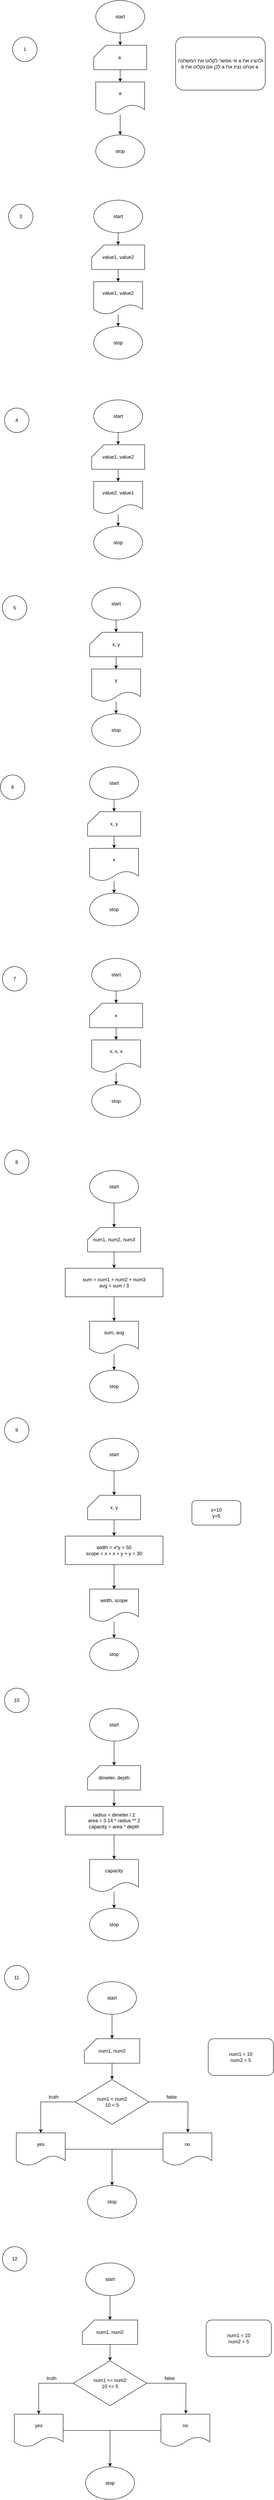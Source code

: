 <mxfile version="24.0.1" type="google">
  <diagram name="‫עמוד-1‬" id="jV4kag8LanZe_b8jScsQ">
    <mxGraphModel dx="1050" dy="522" grid="1" gridSize="10" guides="1" tooltips="1" connect="1" arrows="1" fold="1" page="1" pageScale="1" pageWidth="827" pageHeight="1169" math="0" shadow="0">
      <root>
        <mxCell id="0" />
        <mxCell id="1" parent="0" />
        <mxCell id="_x7ozsy8uip6_wXLNFhZ-5" value="" style="edgeStyle=orthogonalEdgeStyle;rounded=0;orthogonalLoop=1;jettySize=auto;html=1;" parent="1" source="_x7ozsy8uip6_wXLNFhZ-1" target="_x7ozsy8uip6_wXLNFhZ-3" edge="1">
          <mxGeometry relative="1" as="geometry" />
        </mxCell>
        <mxCell id="_x7ozsy8uip6_wXLNFhZ-1" value="start" style="ellipse;whiteSpace=wrap;html=1;" parent="1" vertex="1">
          <mxGeometry x="294" y="30" width="120" height="80" as="geometry" />
        </mxCell>
        <mxCell id="_x7ozsy8uip6_wXLNFhZ-2" value="stop" style="ellipse;whiteSpace=wrap;html=1;" parent="1" vertex="1">
          <mxGeometry x="294" y="360" width="120" height="80" as="geometry" />
        </mxCell>
        <mxCell id="_x7ozsy8uip6_wXLNFhZ-6" value="" style="edgeStyle=orthogonalEdgeStyle;rounded=0;orthogonalLoop=1;jettySize=auto;html=1;" parent="1" source="_x7ozsy8uip6_wXLNFhZ-3" target="_x7ozsy8uip6_wXLNFhZ-4" edge="1">
          <mxGeometry relative="1" as="geometry" />
        </mxCell>
        <mxCell id="_x7ozsy8uip6_wXLNFhZ-3" value="a&amp;nbsp;" style="shape=card;whiteSpace=wrap;html=1;" parent="1" vertex="1">
          <mxGeometry x="289" y="140" width="130" height="60" as="geometry" />
        </mxCell>
        <mxCell id="_x7ozsy8uip6_wXLNFhZ-7" value="" style="edgeStyle=orthogonalEdgeStyle;rounded=0;orthogonalLoop=1;jettySize=auto;html=1;" parent="1" source="_x7ozsy8uip6_wXLNFhZ-4" target="_x7ozsy8uip6_wXLNFhZ-2" edge="1">
          <mxGeometry relative="1" as="geometry" />
        </mxCell>
        <mxCell id="_x7ozsy8uip6_wXLNFhZ-4" value="a" style="shape=document;whiteSpace=wrap;html=1;boundedLbl=1;" parent="1" vertex="1">
          <mxGeometry x="294" y="230" width="120" height="80" as="geometry" />
        </mxCell>
        <mxCell id="_x7ozsy8uip6_wXLNFhZ-8" value="אי אפשר לקלוט את המשתנה a ולהציג את b לכן אם נקלוט את a אנחנו נציג את a&amp;nbsp;" style="rounded=1;whiteSpace=wrap;html=1;" parent="1" vertex="1">
          <mxGeometry x="490" y="120" width="220" height="130" as="geometry" />
        </mxCell>
        <mxCell id="_x7ozsy8uip6_wXLNFhZ-9" value="" style="edgeStyle=orthogonalEdgeStyle;rounded=0;orthogonalLoop=1;jettySize=auto;html=1;" parent="1" source="_x7ozsy8uip6_wXLNFhZ-10" target="_x7ozsy8uip6_wXLNFhZ-13" edge="1">
          <mxGeometry relative="1" as="geometry" />
        </mxCell>
        <mxCell id="_x7ozsy8uip6_wXLNFhZ-10" value="start" style="ellipse;whiteSpace=wrap;html=1;" parent="1" vertex="1">
          <mxGeometry x="289" y="520" width="120" height="80" as="geometry" />
        </mxCell>
        <mxCell id="_x7ozsy8uip6_wXLNFhZ-11" value="stop" style="ellipse;whiteSpace=wrap;html=1;" parent="1" vertex="1">
          <mxGeometry x="289" y="830" width="120" height="80" as="geometry" />
        </mxCell>
        <mxCell id="_x7ozsy8uip6_wXLNFhZ-12" value="" style="edgeStyle=orthogonalEdgeStyle;rounded=0;orthogonalLoop=1;jettySize=auto;html=1;" parent="1" source="_x7ozsy8uip6_wXLNFhZ-13" target="_x7ozsy8uip6_wXLNFhZ-15" edge="1">
          <mxGeometry relative="1" as="geometry" />
        </mxCell>
        <mxCell id="_x7ozsy8uip6_wXLNFhZ-13" value="value1, value2" style="shape=card;whiteSpace=wrap;html=1;" parent="1" vertex="1">
          <mxGeometry x="284" y="630" width="130" height="60" as="geometry" />
        </mxCell>
        <mxCell id="_x7ozsy8uip6_wXLNFhZ-19" value="" style="edgeStyle=orthogonalEdgeStyle;rounded=0;orthogonalLoop=1;jettySize=auto;html=1;" parent="1" source="_x7ozsy8uip6_wXLNFhZ-15" edge="1">
          <mxGeometry relative="1" as="geometry">
            <mxPoint x="349" y="830" as="targetPoint" />
          </mxGeometry>
        </mxCell>
        <mxCell id="_x7ozsy8uip6_wXLNFhZ-15" value="value1, value2" style="shape=document;whiteSpace=wrap;html=1;boundedLbl=1;" parent="1" vertex="1">
          <mxGeometry x="289" y="720" width="120" height="80" as="geometry" />
        </mxCell>
        <mxCell id="_x7ozsy8uip6_wXLNFhZ-21" value="" style="edgeStyle=orthogonalEdgeStyle;rounded=0;orthogonalLoop=1;jettySize=auto;html=1;" parent="1" source="_x7ozsy8uip6_wXLNFhZ-22" target="_x7ozsy8uip6_wXLNFhZ-25" edge="1">
          <mxGeometry relative="1" as="geometry" />
        </mxCell>
        <mxCell id="_x7ozsy8uip6_wXLNFhZ-22" value="start" style="ellipse;whiteSpace=wrap;html=1;" parent="1" vertex="1">
          <mxGeometry x="289" y="1010" width="120" height="80" as="geometry" />
        </mxCell>
        <mxCell id="_x7ozsy8uip6_wXLNFhZ-23" value="stop" style="ellipse;whiteSpace=wrap;html=1;" parent="1" vertex="1">
          <mxGeometry x="289" y="1320" width="120" height="80" as="geometry" />
        </mxCell>
        <mxCell id="_x7ozsy8uip6_wXLNFhZ-24" value="" style="edgeStyle=orthogonalEdgeStyle;rounded=0;orthogonalLoop=1;jettySize=auto;html=1;" parent="1" source="_x7ozsy8uip6_wXLNFhZ-25" target="_x7ozsy8uip6_wXLNFhZ-27" edge="1">
          <mxGeometry relative="1" as="geometry" />
        </mxCell>
        <mxCell id="_x7ozsy8uip6_wXLNFhZ-25" value="value1, value2" style="shape=card;whiteSpace=wrap;html=1;" parent="1" vertex="1">
          <mxGeometry x="284" y="1120" width="130" height="60" as="geometry" />
        </mxCell>
        <mxCell id="_x7ozsy8uip6_wXLNFhZ-26" value="" style="edgeStyle=orthogonalEdgeStyle;rounded=0;orthogonalLoop=1;jettySize=auto;html=1;" parent="1" source="_x7ozsy8uip6_wXLNFhZ-27" edge="1">
          <mxGeometry relative="1" as="geometry">
            <mxPoint x="349" y="1320" as="targetPoint" />
          </mxGeometry>
        </mxCell>
        <mxCell id="_x7ozsy8uip6_wXLNFhZ-27" value="value2, value1" style="shape=document;whiteSpace=wrap;html=1;boundedLbl=1;" parent="1" vertex="1">
          <mxGeometry x="289" y="1210" width="120" height="80" as="geometry" />
        </mxCell>
        <mxCell id="_x7ozsy8uip6_wXLNFhZ-28" value="1" style="ellipse;whiteSpace=wrap;html=1;aspect=fixed;" parent="1" vertex="1">
          <mxGeometry x="90" y="120" width="60" height="60" as="geometry" />
        </mxCell>
        <mxCell id="_x7ozsy8uip6_wXLNFhZ-36" value="4" style="ellipse;whiteSpace=wrap;html=1;aspect=fixed;" parent="1" vertex="1">
          <mxGeometry x="70" y="1030" width="60" height="60" as="geometry" />
        </mxCell>
        <mxCell id="_x7ozsy8uip6_wXLNFhZ-37" value="3" style="ellipse;whiteSpace=wrap;html=1;aspect=fixed;" parent="1" vertex="1">
          <mxGeometry x="80" y="530" width="60" height="60" as="geometry" />
        </mxCell>
        <mxCell id="_x7ozsy8uip6_wXLNFhZ-38" value="" style="edgeStyle=orthogonalEdgeStyle;rounded=0;orthogonalLoop=1;jettySize=auto;html=1;" parent="1" source="_x7ozsy8uip6_wXLNFhZ-39" target="_x7ozsy8uip6_wXLNFhZ-42" edge="1">
          <mxGeometry relative="1" as="geometry" />
        </mxCell>
        <mxCell id="_x7ozsy8uip6_wXLNFhZ-39" value="start" style="ellipse;whiteSpace=wrap;html=1;" parent="1" vertex="1">
          <mxGeometry x="284" y="1470" width="120" height="80" as="geometry" />
        </mxCell>
        <mxCell id="_x7ozsy8uip6_wXLNFhZ-40" value="stop" style="ellipse;whiteSpace=wrap;html=1;" parent="1" vertex="1">
          <mxGeometry x="284" y="1780" width="120" height="80" as="geometry" />
        </mxCell>
        <mxCell id="_x7ozsy8uip6_wXLNFhZ-41" value="" style="edgeStyle=orthogonalEdgeStyle;rounded=0;orthogonalLoop=1;jettySize=auto;html=1;" parent="1" source="_x7ozsy8uip6_wXLNFhZ-42" target="_x7ozsy8uip6_wXLNFhZ-44" edge="1">
          <mxGeometry relative="1" as="geometry" />
        </mxCell>
        <mxCell id="_x7ozsy8uip6_wXLNFhZ-42" value="x, y" style="shape=card;whiteSpace=wrap;html=1;" parent="1" vertex="1">
          <mxGeometry x="279" y="1580" width="130" height="60" as="geometry" />
        </mxCell>
        <mxCell id="_x7ozsy8uip6_wXLNFhZ-43" value="" style="edgeStyle=orthogonalEdgeStyle;rounded=0;orthogonalLoop=1;jettySize=auto;html=1;" parent="1" source="_x7ozsy8uip6_wXLNFhZ-44" edge="1">
          <mxGeometry relative="1" as="geometry">
            <mxPoint x="344" y="1780" as="targetPoint" />
          </mxGeometry>
        </mxCell>
        <mxCell id="_x7ozsy8uip6_wXLNFhZ-44" value="y" style="shape=document;whiteSpace=wrap;html=1;boundedLbl=1;" parent="1" vertex="1">
          <mxGeometry x="284" y="1670" width="120" height="80" as="geometry" />
        </mxCell>
        <mxCell id="_x7ozsy8uip6_wXLNFhZ-45" value="5" style="ellipse;whiteSpace=wrap;html=1;aspect=fixed;" parent="1" vertex="1">
          <mxGeometry x="65" y="1490" width="60" height="60" as="geometry" />
        </mxCell>
        <mxCell id="_x7ozsy8uip6_wXLNFhZ-46" value="" style="edgeStyle=orthogonalEdgeStyle;rounded=0;orthogonalLoop=1;jettySize=auto;html=1;" parent="1" source="_x7ozsy8uip6_wXLNFhZ-47" target="_x7ozsy8uip6_wXLNFhZ-50" edge="1">
          <mxGeometry relative="1" as="geometry" />
        </mxCell>
        <mxCell id="_x7ozsy8uip6_wXLNFhZ-47" value="start" style="ellipse;whiteSpace=wrap;html=1;" parent="1" vertex="1">
          <mxGeometry x="279" y="1910" width="120" height="80" as="geometry" />
        </mxCell>
        <mxCell id="_x7ozsy8uip6_wXLNFhZ-48" value="stop" style="ellipse;whiteSpace=wrap;html=1;" parent="1" vertex="1">
          <mxGeometry x="279" y="2220" width="120" height="80" as="geometry" />
        </mxCell>
        <mxCell id="_x7ozsy8uip6_wXLNFhZ-49" value="" style="edgeStyle=orthogonalEdgeStyle;rounded=0;orthogonalLoop=1;jettySize=auto;html=1;" parent="1" source="_x7ozsy8uip6_wXLNFhZ-50" target="_x7ozsy8uip6_wXLNFhZ-52" edge="1">
          <mxGeometry relative="1" as="geometry" />
        </mxCell>
        <mxCell id="_x7ozsy8uip6_wXLNFhZ-50" value="x, y" style="shape=card;whiteSpace=wrap;html=1;" parent="1" vertex="1">
          <mxGeometry x="274" y="2020" width="130" height="60" as="geometry" />
        </mxCell>
        <mxCell id="_x7ozsy8uip6_wXLNFhZ-51" value="" style="edgeStyle=orthogonalEdgeStyle;rounded=0;orthogonalLoop=1;jettySize=auto;html=1;" parent="1" source="_x7ozsy8uip6_wXLNFhZ-52" edge="1">
          <mxGeometry relative="1" as="geometry">
            <mxPoint x="339" y="2220" as="targetPoint" />
          </mxGeometry>
        </mxCell>
        <mxCell id="_x7ozsy8uip6_wXLNFhZ-52" value="x" style="shape=document;whiteSpace=wrap;html=1;boundedLbl=1;" parent="1" vertex="1">
          <mxGeometry x="279" y="2110" width="120" height="80" as="geometry" />
        </mxCell>
        <mxCell id="_x7ozsy8uip6_wXLNFhZ-53" value="6" style="ellipse;whiteSpace=wrap;html=1;aspect=fixed;" parent="1" vertex="1">
          <mxGeometry x="60" y="1930" width="60" height="60" as="geometry" />
        </mxCell>
        <mxCell id="_x7ozsy8uip6_wXLNFhZ-54" value="" style="edgeStyle=orthogonalEdgeStyle;rounded=0;orthogonalLoop=1;jettySize=auto;html=1;" parent="1" source="_x7ozsy8uip6_wXLNFhZ-55" target="_x7ozsy8uip6_wXLNFhZ-58" edge="1">
          <mxGeometry relative="1" as="geometry" />
        </mxCell>
        <mxCell id="_x7ozsy8uip6_wXLNFhZ-55" value="start" style="ellipse;whiteSpace=wrap;html=1;" parent="1" vertex="1">
          <mxGeometry x="284" y="2380" width="120" height="80" as="geometry" />
        </mxCell>
        <mxCell id="_x7ozsy8uip6_wXLNFhZ-56" value="stop" style="ellipse;whiteSpace=wrap;html=1;" parent="1" vertex="1">
          <mxGeometry x="284" y="2690" width="120" height="80" as="geometry" />
        </mxCell>
        <mxCell id="_x7ozsy8uip6_wXLNFhZ-57" value="" style="edgeStyle=orthogonalEdgeStyle;rounded=0;orthogonalLoop=1;jettySize=auto;html=1;" parent="1" source="_x7ozsy8uip6_wXLNFhZ-58" target="_x7ozsy8uip6_wXLNFhZ-60" edge="1">
          <mxGeometry relative="1" as="geometry" />
        </mxCell>
        <mxCell id="_x7ozsy8uip6_wXLNFhZ-58" value="x" style="shape=card;whiteSpace=wrap;html=1;" parent="1" vertex="1">
          <mxGeometry x="279" y="2490" width="130" height="60" as="geometry" />
        </mxCell>
        <mxCell id="_x7ozsy8uip6_wXLNFhZ-59" value="" style="edgeStyle=orthogonalEdgeStyle;rounded=0;orthogonalLoop=1;jettySize=auto;html=1;" parent="1" source="_x7ozsy8uip6_wXLNFhZ-60" edge="1">
          <mxGeometry relative="1" as="geometry">
            <mxPoint x="344" y="2690" as="targetPoint" />
          </mxGeometry>
        </mxCell>
        <mxCell id="_x7ozsy8uip6_wXLNFhZ-60" value="x, x, x" style="shape=document;whiteSpace=wrap;html=1;boundedLbl=1;" parent="1" vertex="1">
          <mxGeometry x="284" y="2580" width="120" height="80" as="geometry" />
        </mxCell>
        <mxCell id="_x7ozsy8uip6_wXLNFhZ-61" value="7" style="ellipse;whiteSpace=wrap;html=1;aspect=fixed;" parent="1" vertex="1">
          <mxGeometry x="65" y="2400" width="60" height="60" as="geometry" />
        </mxCell>
        <mxCell id="_x7ozsy8uip6_wXLNFhZ-62" value="8" style="ellipse;whiteSpace=wrap;html=1;aspect=fixed;" parent="1" vertex="1">
          <mxGeometry x="70" y="2850" width="60" height="60" as="geometry" />
        </mxCell>
        <mxCell id="_x7ozsy8uip6_wXLNFhZ-65" value="" style="edgeStyle=orthogonalEdgeStyle;rounded=0;orthogonalLoop=1;jettySize=auto;html=1;" parent="1" source="_x7ozsy8uip6_wXLNFhZ-63" target="_x7ozsy8uip6_wXLNFhZ-64" edge="1">
          <mxGeometry relative="1" as="geometry" />
        </mxCell>
        <mxCell id="_x7ozsy8uip6_wXLNFhZ-63" value="start" style="ellipse;whiteSpace=wrap;html=1;" parent="1" vertex="1">
          <mxGeometry x="279" y="2900" width="120" height="80" as="geometry" />
        </mxCell>
        <mxCell id="_x7ozsy8uip6_wXLNFhZ-67" value="" style="edgeStyle=orthogonalEdgeStyle;rounded=0;orthogonalLoop=1;jettySize=auto;html=1;" parent="1" source="_x7ozsy8uip6_wXLNFhZ-64" target="_x7ozsy8uip6_wXLNFhZ-66" edge="1">
          <mxGeometry relative="1" as="geometry" />
        </mxCell>
        <mxCell id="_x7ozsy8uip6_wXLNFhZ-64" value="num1, num2, num3" style="shape=card;whiteSpace=wrap;html=1;" parent="1" vertex="1">
          <mxGeometry x="274" y="3040" width="130" height="60" as="geometry" />
        </mxCell>
        <mxCell id="_x7ozsy8uip6_wXLNFhZ-69" value="" style="edgeStyle=orthogonalEdgeStyle;rounded=0;orthogonalLoop=1;jettySize=auto;html=1;" parent="1" source="_x7ozsy8uip6_wXLNFhZ-66" target="_x7ozsy8uip6_wXLNFhZ-68" edge="1">
          <mxGeometry relative="1" as="geometry" />
        </mxCell>
        <mxCell id="_x7ozsy8uip6_wXLNFhZ-66" value="sum = num1 + num2 + num3&lt;br&gt;avg = sum / 3" style="rounded=0;whiteSpace=wrap;html=1;" parent="1" vertex="1">
          <mxGeometry x="219" y="3140" width="240" height="70" as="geometry" />
        </mxCell>
        <mxCell id="_x7ozsy8uip6_wXLNFhZ-71" value="" style="edgeStyle=orthogonalEdgeStyle;rounded=0;orthogonalLoop=1;jettySize=auto;html=1;" parent="1" source="_x7ozsy8uip6_wXLNFhZ-68" target="_x7ozsy8uip6_wXLNFhZ-70" edge="1">
          <mxGeometry relative="1" as="geometry" />
        </mxCell>
        <mxCell id="_x7ozsy8uip6_wXLNFhZ-68" value="sum, avg" style="shape=document;whiteSpace=wrap;html=1;boundedLbl=1;" parent="1" vertex="1">
          <mxGeometry x="279" y="3270" width="120" height="80" as="geometry" />
        </mxCell>
        <mxCell id="_x7ozsy8uip6_wXLNFhZ-70" value="stop" style="ellipse;whiteSpace=wrap;html=1;" parent="1" vertex="1">
          <mxGeometry x="279" y="3390" width="120" height="80" as="geometry" />
        </mxCell>
        <mxCell id="_x7ozsy8uip6_wXLNFhZ-72" value="9" style="ellipse;whiteSpace=wrap;html=1;aspect=fixed;" parent="1" vertex="1">
          <mxGeometry x="70" y="3507" width="60" height="60" as="geometry" />
        </mxCell>
        <mxCell id="_x7ozsy8uip6_wXLNFhZ-73" value="" style="edgeStyle=orthogonalEdgeStyle;rounded=0;orthogonalLoop=1;jettySize=auto;html=1;" parent="1" source="_x7ozsy8uip6_wXLNFhZ-74" target="_x7ozsy8uip6_wXLNFhZ-76" edge="1">
          <mxGeometry relative="1" as="geometry" />
        </mxCell>
        <mxCell id="_x7ozsy8uip6_wXLNFhZ-74" value="start" style="ellipse;whiteSpace=wrap;html=1;" parent="1" vertex="1">
          <mxGeometry x="279" y="3557" width="120" height="80" as="geometry" />
        </mxCell>
        <mxCell id="_x7ozsy8uip6_wXLNFhZ-75" value="" style="edgeStyle=orthogonalEdgeStyle;rounded=0;orthogonalLoop=1;jettySize=auto;html=1;" parent="1" source="_x7ozsy8uip6_wXLNFhZ-76" target="_x7ozsy8uip6_wXLNFhZ-78" edge="1">
          <mxGeometry relative="1" as="geometry" />
        </mxCell>
        <mxCell id="_x7ozsy8uip6_wXLNFhZ-76" value="x, y" style="shape=card;whiteSpace=wrap;html=1;" parent="1" vertex="1">
          <mxGeometry x="274" y="3697" width="130" height="60" as="geometry" />
        </mxCell>
        <mxCell id="_x7ozsy8uip6_wXLNFhZ-77" value="" style="edgeStyle=orthogonalEdgeStyle;rounded=0;orthogonalLoop=1;jettySize=auto;html=1;" parent="1" source="_x7ozsy8uip6_wXLNFhZ-78" target="_x7ozsy8uip6_wXLNFhZ-80" edge="1">
          <mxGeometry relative="1" as="geometry" />
        </mxCell>
        <mxCell id="_x7ozsy8uip6_wXLNFhZ-78" value="width = x*y = 50&lt;br&gt;scope = x + x + y + y = 30" style="rounded=0;whiteSpace=wrap;html=1;" parent="1" vertex="1">
          <mxGeometry x="219" y="3797" width="240" height="70" as="geometry" />
        </mxCell>
        <mxCell id="_x7ozsy8uip6_wXLNFhZ-79" value="" style="edgeStyle=orthogonalEdgeStyle;rounded=0;orthogonalLoop=1;jettySize=auto;html=1;" parent="1" source="_x7ozsy8uip6_wXLNFhZ-80" target="_x7ozsy8uip6_wXLNFhZ-81" edge="1">
          <mxGeometry relative="1" as="geometry" />
        </mxCell>
        <mxCell id="_x7ozsy8uip6_wXLNFhZ-80" value="width, scope" style="shape=document;whiteSpace=wrap;html=1;boundedLbl=1;" parent="1" vertex="1">
          <mxGeometry x="279" y="3927" width="120" height="80" as="geometry" />
        </mxCell>
        <mxCell id="_x7ozsy8uip6_wXLNFhZ-81" value="stop" style="ellipse;whiteSpace=wrap;html=1;" parent="1" vertex="1">
          <mxGeometry x="279" y="4047" width="120" height="80" as="geometry" />
        </mxCell>
        <mxCell id="_x7ozsy8uip6_wXLNFhZ-82" value="x=10&lt;br&gt;y=5" style="rounded=1;whiteSpace=wrap;html=1;" parent="1" vertex="1">
          <mxGeometry x="530" y="3710" width="120" height="60" as="geometry" />
        </mxCell>
        <mxCell id="_x7ozsy8uip6_wXLNFhZ-83" value="10" style="ellipse;whiteSpace=wrap;html=1;aspect=fixed;" parent="1" vertex="1">
          <mxGeometry x="70" y="4170" width="60" height="60" as="geometry" />
        </mxCell>
        <mxCell id="_x7ozsy8uip6_wXLNFhZ-84" value="" style="edgeStyle=orthogonalEdgeStyle;rounded=0;orthogonalLoop=1;jettySize=auto;html=1;" parent="1" source="_x7ozsy8uip6_wXLNFhZ-85" target="_x7ozsy8uip6_wXLNFhZ-87" edge="1">
          <mxGeometry relative="1" as="geometry" />
        </mxCell>
        <mxCell id="_x7ozsy8uip6_wXLNFhZ-85" value="start" style="ellipse;whiteSpace=wrap;html=1;" parent="1" vertex="1">
          <mxGeometry x="279" y="4220" width="120" height="80" as="geometry" />
        </mxCell>
        <mxCell id="_x7ozsy8uip6_wXLNFhZ-86" value="" style="edgeStyle=orthogonalEdgeStyle;rounded=0;orthogonalLoop=1;jettySize=auto;html=1;" parent="1" source="_x7ozsy8uip6_wXLNFhZ-87" target="_x7ozsy8uip6_wXLNFhZ-89" edge="1">
          <mxGeometry relative="1" as="geometry" />
        </mxCell>
        <mxCell id="_x7ozsy8uip6_wXLNFhZ-87" value="dimeter, depth" style="shape=card;whiteSpace=wrap;html=1;" parent="1" vertex="1">
          <mxGeometry x="274" y="4360" width="130" height="60" as="geometry" />
        </mxCell>
        <mxCell id="_x7ozsy8uip6_wXLNFhZ-88" value="" style="edgeStyle=orthogonalEdgeStyle;rounded=0;orthogonalLoop=1;jettySize=auto;html=1;" parent="1" source="_x7ozsy8uip6_wXLNFhZ-89" target="_x7ozsy8uip6_wXLNFhZ-91" edge="1">
          <mxGeometry relative="1" as="geometry" />
        </mxCell>
        <mxCell id="_x7ozsy8uip6_wXLNFhZ-89" value="radius = dimeter / 2&lt;br&gt;area = 3.14 * radius ** 2&lt;br&gt;capacity = area * depth" style="rounded=0;whiteSpace=wrap;html=1;" parent="1" vertex="1">
          <mxGeometry x="219" y="4460" width="240" height="70" as="geometry" />
        </mxCell>
        <mxCell id="_x7ozsy8uip6_wXLNFhZ-90" value="" style="edgeStyle=orthogonalEdgeStyle;rounded=0;orthogonalLoop=1;jettySize=auto;html=1;" parent="1" source="_x7ozsy8uip6_wXLNFhZ-91" target="_x7ozsy8uip6_wXLNFhZ-92" edge="1">
          <mxGeometry relative="1" as="geometry" />
        </mxCell>
        <mxCell id="_x7ozsy8uip6_wXLNFhZ-91" value="capacity" style="shape=document;whiteSpace=wrap;html=1;boundedLbl=1;" parent="1" vertex="1">
          <mxGeometry x="279" y="4590" width="120" height="80" as="geometry" />
        </mxCell>
        <mxCell id="_x7ozsy8uip6_wXLNFhZ-92" value="stop" style="ellipse;whiteSpace=wrap;html=1;" parent="1" vertex="1">
          <mxGeometry x="279" y="4710" width="120" height="80" as="geometry" />
        </mxCell>
        <mxCell id="_x7ozsy8uip6_wXLNFhZ-94" value="11" style="ellipse;whiteSpace=wrap;html=1;aspect=fixed;" parent="1" vertex="1">
          <mxGeometry x="70" y="4850" width="60" height="60" as="geometry" />
        </mxCell>
        <mxCell id="_x7ozsy8uip6_wXLNFhZ-97" value="" style="edgeStyle=orthogonalEdgeStyle;rounded=0;orthogonalLoop=1;jettySize=auto;html=1;" parent="1" source="_x7ozsy8uip6_wXLNFhZ-95" target="_x7ozsy8uip6_wXLNFhZ-96" edge="1">
          <mxGeometry relative="1" as="geometry" />
        </mxCell>
        <mxCell id="_x7ozsy8uip6_wXLNFhZ-95" value="start" style="ellipse;whiteSpace=wrap;html=1;" parent="1" vertex="1">
          <mxGeometry x="274" y="4890" width="120" height="80" as="geometry" />
        </mxCell>
        <mxCell id="_x7ozsy8uip6_wXLNFhZ-99" value="" style="edgeStyle=orthogonalEdgeStyle;rounded=0;orthogonalLoop=1;jettySize=auto;html=1;" parent="1" source="_x7ozsy8uip6_wXLNFhZ-96" target="_x7ozsy8uip6_wXLNFhZ-98" edge="1">
          <mxGeometry relative="1" as="geometry" />
        </mxCell>
        <mxCell id="_x7ozsy8uip6_wXLNFhZ-96" value="num1, num2" style="shape=card;whiteSpace=wrap;html=1;" parent="1" vertex="1">
          <mxGeometry x="266" y="5030" width="136" height="60" as="geometry" />
        </mxCell>
        <mxCell id="_x7ozsy8uip6_wXLNFhZ-105" style="edgeStyle=orthogonalEdgeStyle;rounded=0;orthogonalLoop=1;jettySize=auto;html=1;" parent="1" source="_x7ozsy8uip6_wXLNFhZ-98" edge="1">
          <mxGeometry relative="1" as="geometry">
            <mxPoint x="520" y="5260" as="targetPoint" />
          </mxGeometry>
        </mxCell>
        <mxCell id="_x7ozsy8uip6_wXLNFhZ-106" style="edgeStyle=orthogonalEdgeStyle;rounded=0;orthogonalLoop=1;jettySize=auto;html=1;" parent="1" source="_x7ozsy8uip6_wXLNFhZ-98" target="_x7ozsy8uip6_wXLNFhZ-101" edge="1">
          <mxGeometry relative="1" as="geometry" />
        </mxCell>
        <mxCell id="_x7ozsy8uip6_wXLNFhZ-98" value="num1 &amp;lt; num2&lt;br&gt;10 &amp;lt; 5" style="rhombus;whiteSpace=wrap;html=1;" parent="1" vertex="1">
          <mxGeometry x="244" y="5130" width="180" height="110" as="geometry" />
        </mxCell>
        <mxCell id="_x7ozsy8uip6_wXLNFhZ-100" value="num1 = 10&lt;br&gt;num2 = 5" style="rounded=1;whiteSpace=wrap;html=1;" parent="1" vertex="1">
          <mxGeometry x="570" y="5030" width="160" height="90" as="geometry" />
        </mxCell>
        <mxCell id="_x7ozsy8uip6_wXLNFhZ-120" style="edgeStyle=orthogonalEdgeStyle;rounded=0;orthogonalLoop=1;jettySize=auto;html=1;entryX=0.5;entryY=0;entryDx=0;entryDy=0;" parent="1" source="_x7ozsy8uip6_wXLNFhZ-101" target="_x7ozsy8uip6_wXLNFhZ-109" edge="1">
          <mxGeometry relative="1" as="geometry" />
        </mxCell>
        <mxCell id="_x7ozsy8uip6_wXLNFhZ-101" value="yes" style="shape=document;whiteSpace=wrap;html=1;boundedLbl=1;" parent="1" vertex="1">
          <mxGeometry x="99" y="5261" width="120" height="80" as="geometry" />
        </mxCell>
        <mxCell id="_x7ozsy8uip6_wXLNFhZ-119" style="edgeStyle=orthogonalEdgeStyle;rounded=0;orthogonalLoop=1;jettySize=auto;html=1;entryX=0.5;entryY=0;entryDx=0;entryDy=0;" parent="1" source="_x7ozsy8uip6_wXLNFhZ-102" target="_x7ozsy8uip6_wXLNFhZ-109" edge="1">
          <mxGeometry relative="1" as="geometry" />
        </mxCell>
        <mxCell id="_x7ozsy8uip6_wXLNFhZ-102" value="no" style="shape=document;whiteSpace=wrap;html=1;boundedLbl=1;" parent="1" vertex="1">
          <mxGeometry x="459" y="5261" width="120" height="80" as="geometry" />
        </mxCell>
        <mxCell id="_x7ozsy8uip6_wXLNFhZ-107" value="false" style="text;html=1;align=center;verticalAlign=middle;resizable=0;points=[];autosize=1;strokeColor=none;fillColor=none;" parent="1" vertex="1">
          <mxGeometry x="455" y="5158" width="50" height="30" as="geometry" />
        </mxCell>
        <mxCell id="_x7ozsy8uip6_wXLNFhZ-108" value="truth" style="text;html=1;align=center;verticalAlign=middle;resizable=0;points=[];autosize=1;strokeColor=none;fillColor=none;" parent="1" vertex="1">
          <mxGeometry x="165" y="5158" width="50" height="30" as="geometry" />
        </mxCell>
        <mxCell id="_x7ozsy8uip6_wXLNFhZ-109" value="stop" style="ellipse;whiteSpace=wrap;html=1;" parent="1" vertex="1">
          <mxGeometry x="274" y="5390" width="120" height="80" as="geometry" />
        </mxCell>
        <mxCell id="_x7ozsy8uip6_wXLNFhZ-121" value="12" style="ellipse;whiteSpace=wrap;html=1;aspect=fixed;" parent="1" vertex="1">
          <mxGeometry x="65" y="5540" width="60" height="60" as="geometry" />
        </mxCell>
        <mxCell id="_x7ozsy8uip6_wXLNFhZ-122" value="" style="edgeStyle=orthogonalEdgeStyle;rounded=0;orthogonalLoop=1;jettySize=auto;html=1;" parent="1" source="_x7ozsy8uip6_wXLNFhZ-123" target="_x7ozsy8uip6_wXLNFhZ-125" edge="1">
          <mxGeometry relative="1" as="geometry" />
        </mxCell>
        <mxCell id="_x7ozsy8uip6_wXLNFhZ-123" value="start" style="ellipse;whiteSpace=wrap;html=1;" parent="1" vertex="1">
          <mxGeometry x="269" y="5580" width="120" height="80" as="geometry" />
        </mxCell>
        <mxCell id="_x7ozsy8uip6_wXLNFhZ-124" value="" style="edgeStyle=orthogonalEdgeStyle;rounded=0;orthogonalLoop=1;jettySize=auto;html=1;" parent="1" source="_x7ozsy8uip6_wXLNFhZ-125" target="_x7ozsy8uip6_wXLNFhZ-128" edge="1">
          <mxGeometry relative="1" as="geometry" />
        </mxCell>
        <mxCell id="_x7ozsy8uip6_wXLNFhZ-125" value="num1, num2" style="shape=card;whiteSpace=wrap;html=1;" parent="1" vertex="1">
          <mxGeometry x="261" y="5720" width="136" height="60" as="geometry" />
        </mxCell>
        <mxCell id="_x7ozsy8uip6_wXLNFhZ-126" style="edgeStyle=orthogonalEdgeStyle;rounded=0;orthogonalLoop=1;jettySize=auto;html=1;" parent="1" source="_x7ozsy8uip6_wXLNFhZ-128" edge="1">
          <mxGeometry relative="1" as="geometry">
            <mxPoint x="515" y="5950" as="targetPoint" />
          </mxGeometry>
        </mxCell>
        <mxCell id="_x7ozsy8uip6_wXLNFhZ-127" style="edgeStyle=orthogonalEdgeStyle;rounded=0;orthogonalLoop=1;jettySize=auto;html=1;" parent="1" source="_x7ozsy8uip6_wXLNFhZ-128" target="_x7ozsy8uip6_wXLNFhZ-131" edge="1">
          <mxGeometry relative="1" as="geometry" />
        </mxCell>
        <mxCell id="_x7ozsy8uip6_wXLNFhZ-128" value="num1 &amp;lt;= num2&lt;br&gt;10 &amp;lt;= 5" style="rhombus;whiteSpace=wrap;html=1;" parent="1" vertex="1">
          <mxGeometry x="239" y="5820" width="180" height="110" as="geometry" />
        </mxCell>
        <mxCell id="_x7ozsy8uip6_wXLNFhZ-129" value="num1 = 10&lt;br&gt;num2 = 5" style="rounded=1;whiteSpace=wrap;html=1;" parent="1" vertex="1">
          <mxGeometry x="565" y="5720" width="160" height="90" as="geometry" />
        </mxCell>
        <mxCell id="_x7ozsy8uip6_wXLNFhZ-130" style="edgeStyle=orthogonalEdgeStyle;rounded=0;orthogonalLoop=1;jettySize=auto;html=1;entryX=0.5;entryY=0;entryDx=0;entryDy=0;" parent="1" source="_x7ozsy8uip6_wXLNFhZ-131" target="_x7ozsy8uip6_wXLNFhZ-136" edge="1">
          <mxGeometry relative="1" as="geometry" />
        </mxCell>
        <mxCell id="_x7ozsy8uip6_wXLNFhZ-131" value="yes" style="shape=document;whiteSpace=wrap;html=1;boundedLbl=1;" parent="1" vertex="1">
          <mxGeometry x="94" y="5951" width="120" height="80" as="geometry" />
        </mxCell>
        <mxCell id="_x7ozsy8uip6_wXLNFhZ-132" style="edgeStyle=orthogonalEdgeStyle;rounded=0;orthogonalLoop=1;jettySize=auto;html=1;entryX=0.5;entryY=0;entryDx=0;entryDy=0;" parent="1" source="_x7ozsy8uip6_wXLNFhZ-133" target="_x7ozsy8uip6_wXLNFhZ-136" edge="1">
          <mxGeometry relative="1" as="geometry" />
        </mxCell>
        <mxCell id="_x7ozsy8uip6_wXLNFhZ-133" value="no" style="shape=document;whiteSpace=wrap;html=1;boundedLbl=1;" parent="1" vertex="1">
          <mxGeometry x="454" y="5951" width="120" height="80" as="geometry" />
        </mxCell>
        <mxCell id="_x7ozsy8uip6_wXLNFhZ-134" value="false" style="text;html=1;align=center;verticalAlign=middle;resizable=0;points=[];autosize=1;strokeColor=none;fillColor=none;" parent="1" vertex="1">
          <mxGeometry x="450" y="5848" width="50" height="30" as="geometry" />
        </mxCell>
        <mxCell id="_x7ozsy8uip6_wXLNFhZ-135" value="truth" style="text;html=1;align=center;verticalAlign=middle;resizable=0;points=[];autosize=1;strokeColor=none;fillColor=none;" parent="1" vertex="1">
          <mxGeometry x="160" y="5848" width="50" height="30" as="geometry" />
        </mxCell>
        <mxCell id="_x7ozsy8uip6_wXLNFhZ-136" value="stop" style="ellipse;whiteSpace=wrap;html=1;" parent="1" vertex="1">
          <mxGeometry x="269" y="6080" width="120" height="80" as="geometry" />
        </mxCell>
      </root>
    </mxGraphModel>
  </diagram>
</mxfile>

